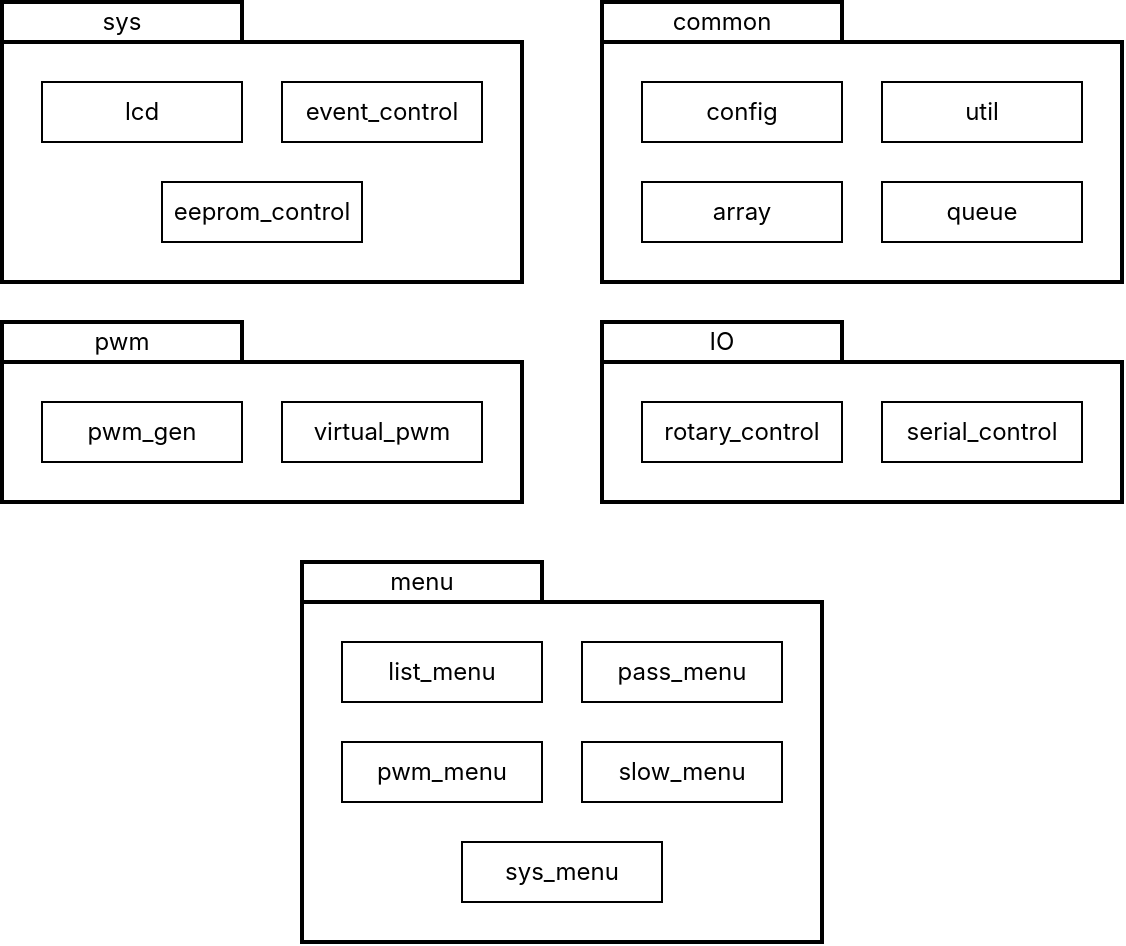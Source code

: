 <mxfile version="28.1.1">
  <diagram name="Page-1" id="WYawWSnY1jUTtEUH2dBK">
    <mxGraphModel dx="2020" dy="705" grid="1" gridSize="10" guides="1" tooltips="1" connect="1" arrows="1" fold="1" page="1" pageScale="1" pageWidth="827" pageHeight="1169" math="0" shadow="0">
      <root>
        <mxCell id="0" />
        <mxCell id="1" parent="0" />
        <mxCell id="jXBDOfx_eb3t9IomCU-R-1" value="" style="rounded=0;whiteSpace=wrap;html=1;strokeWidth=2;" vertex="1" parent="1">
          <mxGeometry x="460" y="380" width="260" height="70" as="geometry" />
        </mxCell>
        <mxCell id="jXBDOfx_eb3t9IomCU-R-2" value="&lt;font face=&quot;Inter&quot;&gt;IO&lt;/font&gt;" style="rounded=0;whiteSpace=wrap;html=1;strokeWidth=2;" vertex="1" parent="1">
          <mxGeometry x="460" y="360" width="120" height="20" as="geometry" />
        </mxCell>
        <mxCell id="jXBDOfx_eb3t9IomCU-R-3" value="&lt;font data-font-src=&quot;https://fonts.googleapis.com/css?family=Inter&quot; face=&quot;Inter&quot;&gt;rotary_control&lt;/font&gt;" style="rounded=0;whiteSpace=wrap;html=1;strokeWidth=1;" vertex="1" parent="1">
          <mxGeometry x="480" y="400" width="100" height="30" as="geometry" />
        </mxCell>
        <mxCell id="jXBDOfx_eb3t9IomCU-R-4" value="&lt;font data-font-src=&quot;https://fonts.googleapis.com/css?family=Inter&quot; face=&quot;Inter&quot;&gt;serial_control&lt;/font&gt;" style="rounded=0;whiteSpace=wrap;html=1;strokeWidth=1;" vertex="1" parent="1">
          <mxGeometry x="600" y="400" width="100" height="30" as="geometry" />
        </mxCell>
        <mxCell id="jXBDOfx_eb3t9IomCU-R-5" value="" style="rounded=0;whiteSpace=wrap;html=1;strokeWidth=2;" vertex="1" parent="1">
          <mxGeometry x="460" y="220" width="260" height="120" as="geometry" />
        </mxCell>
        <mxCell id="jXBDOfx_eb3t9IomCU-R-6" value="&lt;font face=&quot;Inter&quot;&gt;common&lt;/font&gt;" style="rounded=0;whiteSpace=wrap;html=1;strokeWidth=2;" vertex="1" parent="1">
          <mxGeometry x="460" y="200" width="120" height="20" as="geometry" />
        </mxCell>
        <mxCell id="jXBDOfx_eb3t9IomCU-R-7" value="&lt;font face=&quot;Inter&quot;&gt;array&lt;/font&gt;" style="rounded=0;whiteSpace=wrap;html=1;strokeWidth=1;" vertex="1" parent="1">
          <mxGeometry x="480" y="290" width="100" height="30" as="geometry" />
        </mxCell>
        <mxCell id="jXBDOfx_eb3t9IomCU-R-8" value="&lt;font face=&quot;Inter&quot;&gt;queue&lt;/font&gt;" style="rounded=0;whiteSpace=wrap;html=1;strokeWidth=1;" vertex="1" parent="1">
          <mxGeometry x="600" y="290" width="100" height="30" as="geometry" />
        </mxCell>
        <mxCell id="jXBDOfx_eb3t9IomCU-R-9" value="&lt;font face=&quot;Inter&quot;&gt;util&lt;/font&gt;" style="rounded=0;whiteSpace=wrap;html=1;strokeWidth=1;" vertex="1" parent="1">
          <mxGeometry x="600" y="240" width="100" height="30" as="geometry" />
        </mxCell>
        <mxCell id="jXBDOfx_eb3t9IomCU-R-10" value="&lt;font face=&quot;Inter&quot;&gt;config&lt;/font&gt;" style="rounded=0;whiteSpace=wrap;html=1;strokeWidth=1;" vertex="1" parent="1">
          <mxGeometry x="480" y="240" width="100" height="30" as="geometry" />
        </mxCell>
        <mxCell id="jXBDOfx_eb3t9IomCU-R-11" value="" style="rounded=0;whiteSpace=wrap;html=1;strokeWidth=2;" vertex="1" parent="1">
          <mxGeometry x="160" y="220" width="260" height="120" as="geometry" />
        </mxCell>
        <mxCell id="jXBDOfx_eb3t9IomCU-R-12" value="&lt;font face=&quot;Inter&quot;&gt;sys&lt;/font&gt;" style="rounded=0;whiteSpace=wrap;html=1;strokeWidth=2;" vertex="1" parent="1">
          <mxGeometry x="160" y="200" width="120" height="20" as="geometry" />
        </mxCell>
        <mxCell id="jXBDOfx_eb3t9IomCU-R-13" value="&lt;font face=&quot;Inter&quot;&gt;eeprom_control&lt;/font&gt;" style="rounded=0;whiteSpace=wrap;html=1;strokeWidth=1;" vertex="1" parent="1">
          <mxGeometry x="240" y="290" width="100" height="30" as="geometry" />
        </mxCell>
        <mxCell id="jXBDOfx_eb3t9IomCU-R-15" value="&lt;font face=&quot;Inter&quot;&gt;event_control&lt;/font&gt;" style="rounded=0;whiteSpace=wrap;html=1;strokeWidth=1;" vertex="1" parent="1">
          <mxGeometry x="300" y="240" width="100" height="30" as="geometry" />
        </mxCell>
        <mxCell id="jXBDOfx_eb3t9IomCU-R-16" value="&lt;font face=&quot;Inter&quot;&gt;lcd&lt;/font&gt;" style="rounded=0;whiteSpace=wrap;html=1;strokeWidth=1;" vertex="1" parent="1">
          <mxGeometry x="180" y="240" width="100" height="30" as="geometry" />
        </mxCell>
        <mxCell id="jXBDOfx_eb3t9IomCU-R-17" value="" style="rounded=0;whiteSpace=wrap;html=1;strokeWidth=2;" vertex="1" parent="1">
          <mxGeometry x="310" y="500" width="260" height="170" as="geometry" />
        </mxCell>
        <mxCell id="jXBDOfx_eb3t9IomCU-R-18" value="&lt;font face=&quot;Inter&quot;&gt;menu&lt;/font&gt;" style="rounded=0;whiteSpace=wrap;html=1;strokeWidth=2;" vertex="1" parent="1">
          <mxGeometry x="310" y="480" width="120" height="20" as="geometry" />
        </mxCell>
        <mxCell id="jXBDOfx_eb3t9IomCU-R-19" value="&lt;font face=&quot;Inter&quot;&gt;pwm_menu&lt;/font&gt;" style="rounded=0;whiteSpace=wrap;html=1;strokeWidth=1;" vertex="1" parent="1">
          <mxGeometry x="330" y="570" width="100" height="30" as="geometry" />
        </mxCell>
        <mxCell id="jXBDOfx_eb3t9IomCU-R-20" value="&lt;font face=&quot;Inter&quot;&gt;pass_menu&lt;/font&gt;" style="rounded=0;whiteSpace=wrap;html=1;strokeWidth=1;" vertex="1" parent="1">
          <mxGeometry x="450" y="520" width="100" height="30" as="geometry" />
        </mxCell>
        <mxCell id="jXBDOfx_eb3t9IomCU-R-21" value="&lt;font face=&quot;Inter&quot;&gt;list_menu&lt;/font&gt;" style="rounded=0;whiteSpace=wrap;html=1;strokeWidth=1;" vertex="1" parent="1">
          <mxGeometry x="330" y="520" width="100" height="30" as="geometry" />
        </mxCell>
        <mxCell id="jXBDOfx_eb3t9IomCU-R-22" value="&lt;font face=&quot;Inter&quot;&gt;slow_menu&lt;/font&gt;" style="rounded=0;whiteSpace=wrap;html=1;strokeWidth=1;" vertex="1" parent="1">
          <mxGeometry x="450" y="570" width="100" height="30" as="geometry" />
        </mxCell>
        <mxCell id="jXBDOfx_eb3t9IomCU-R-23" value="&lt;font face=&quot;Inter&quot;&gt;sys_menu&lt;/font&gt;" style="rounded=0;whiteSpace=wrap;html=1;strokeWidth=1;" vertex="1" parent="1">
          <mxGeometry x="390" y="620" width="100" height="30" as="geometry" />
        </mxCell>
        <mxCell id="jXBDOfx_eb3t9IomCU-R-25" value="" style="rounded=0;whiteSpace=wrap;html=1;strokeWidth=2;" vertex="1" parent="1">
          <mxGeometry x="160" y="380" width="260" height="70" as="geometry" />
        </mxCell>
        <mxCell id="jXBDOfx_eb3t9IomCU-R-26" value="&lt;font face=&quot;Inter&quot;&gt;pwm&lt;/font&gt;" style="rounded=0;whiteSpace=wrap;html=1;strokeWidth=2;" vertex="1" parent="1">
          <mxGeometry x="160" y="360" width="120" height="20" as="geometry" />
        </mxCell>
        <mxCell id="jXBDOfx_eb3t9IomCU-R-28" value="&lt;font face=&quot;Inter&quot;&gt;virtual_pwm&lt;/font&gt;" style="rounded=0;whiteSpace=wrap;html=1;strokeWidth=1;" vertex="1" parent="1">
          <mxGeometry x="300" y="400" width="100" height="30" as="geometry" />
        </mxCell>
        <mxCell id="jXBDOfx_eb3t9IomCU-R-29" value="&lt;font face=&quot;Inter&quot;&gt;pwm_gen&lt;/font&gt;" style="rounded=0;whiteSpace=wrap;html=1;strokeWidth=1;" vertex="1" parent="1">
          <mxGeometry x="180" y="400" width="100" height="30" as="geometry" />
        </mxCell>
      </root>
    </mxGraphModel>
  </diagram>
</mxfile>
